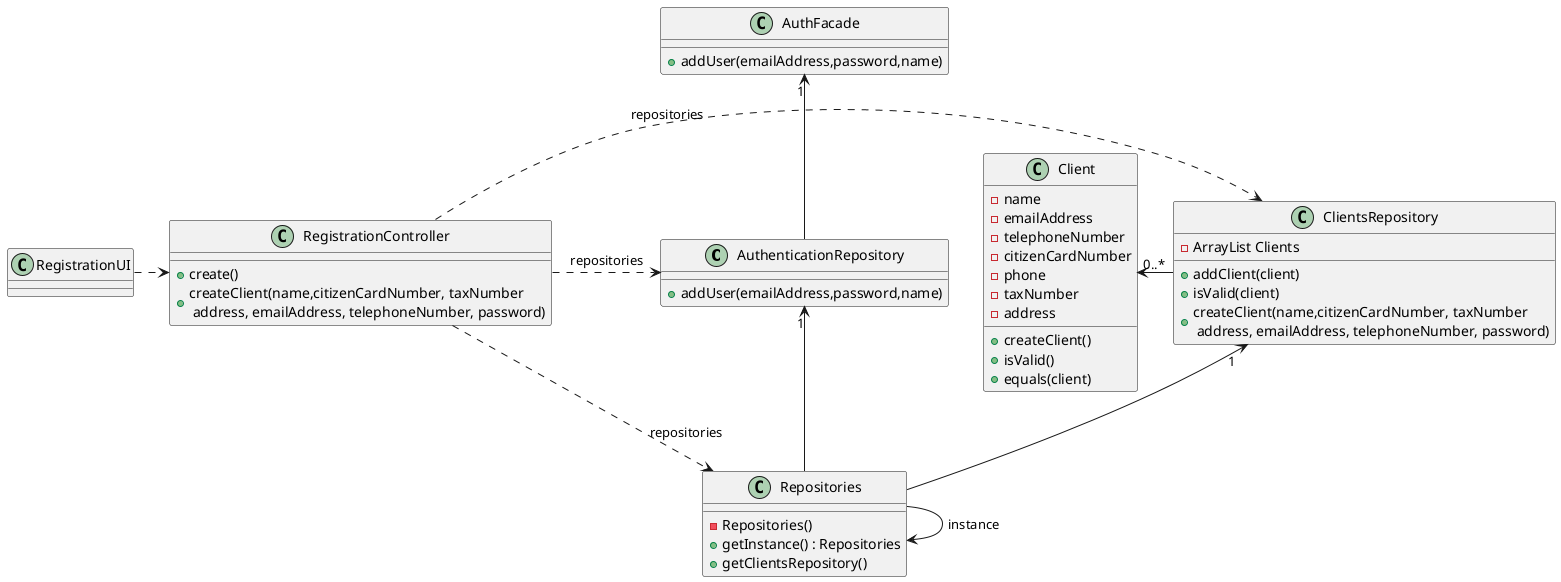 @startuml

class AuthenticationRepository{
+addUser(emailAddress,password,name)

}
class AuthFacade{
+addUser(emailAddress,password,name)
}

class Client {
    - name
    - emailAddress
    -telephoneNumber
    - citizenCardNumber
    - phone
    -taxNumber
    -address
    +createClient()
    +isValid()
    +equals(client)
}
class RegistrationUI{
}
class RegistrationController{
+create()
+createClient(name,citizenCardNumber, taxNumber\n address, emailAddress, telephoneNumber, password)
}

class ClientsRepository{
-ArrayList Clients
+addClient(client)
+isValid(client)
+createClient(name,citizenCardNumber, taxNumber\n address, emailAddress, telephoneNumber, password)

}


class Repositories {
    - Repositories()
    + getInstance() : Repositories
    + getClientsRepository()

}

RegistrationUI .> RegistrationController

RegistrationController ..> Repositories : repositories

Repositories --> Repositories: instance

ClientsRepository "1"<-- Repositories

Client <-"0..*" ClientsRepository

AuthenticationRepository "1"<-- Repositories

AuthFacade "1"<-- AuthenticationRepository

RegistrationController .> ClientsRepository : repositories

RegistrationController .> AuthenticationRepository :repositories

@enduml